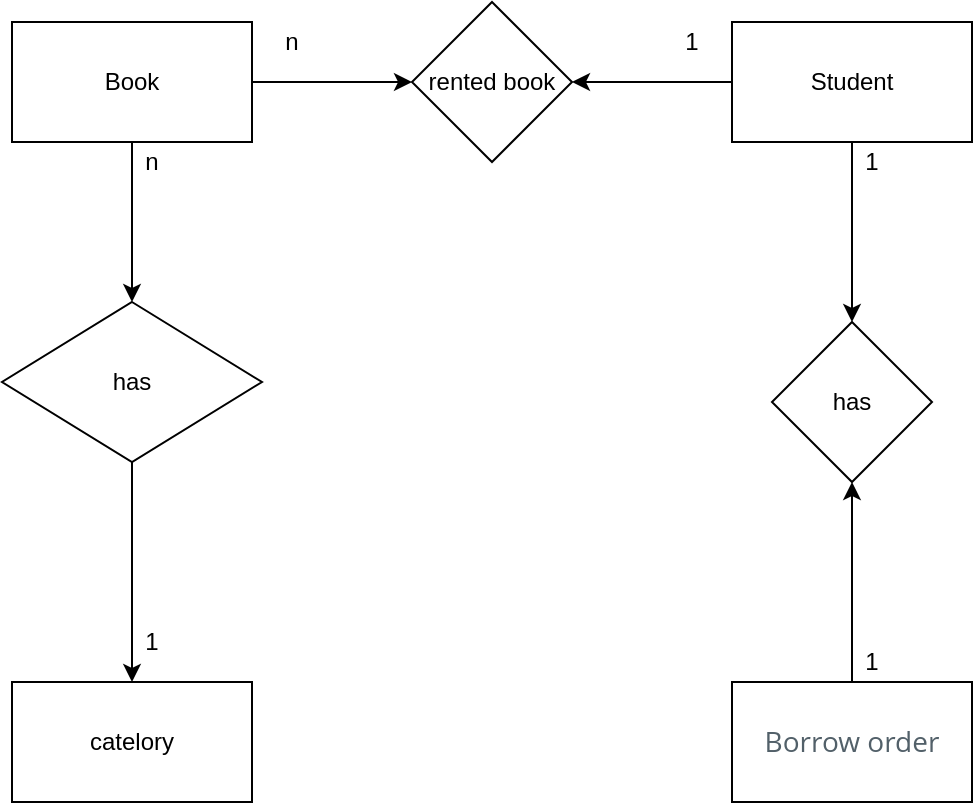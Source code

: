 <mxfile version="13.7.1" type="device"><diagram id="-zRF0b-RotE6DpzYo6n7" name="Page-1"><mxGraphModel dx="868" dy="482" grid="1" gridSize="10" guides="1" tooltips="1" connect="1" arrows="1" fold="1" page="1" pageScale="1" pageWidth="827" pageHeight="1169" math="0" shadow="0"><root><mxCell id="0"/><mxCell id="1" parent="0"/><mxCell id="sewzu-cMCZ8R-PQKpyT9-5" value="" style="edgeStyle=orthogonalEdgeStyle;rounded=0;orthogonalLoop=1;jettySize=auto;html=1;" edge="1" parent="1" source="sewzu-cMCZ8R-PQKpyT9-8" target="sewzu-cMCZ8R-PQKpyT9-3"><mxGeometry relative="1" as="geometry"/></mxCell><mxCell id="sewzu-cMCZ8R-PQKpyT9-15" value="" style="edgeStyle=orthogonalEdgeStyle;rounded=0;orthogonalLoop=1;jettySize=auto;html=1;" edge="1" parent="1" source="sewzu-cMCZ8R-PQKpyT9-1" target="sewzu-cMCZ8R-PQKpyT9-13"><mxGeometry relative="1" as="geometry"/></mxCell><mxCell id="sewzu-cMCZ8R-PQKpyT9-1" value="Book" style="rounded=0;whiteSpace=wrap;html=1;" vertex="1" parent="1"><mxGeometry x="110" y="60" width="120" height="60" as="geometry"/></mxCell><mxCell id="sewzu-cMCZ8R-PQKpyT9-14" value="" style="edgeStyle=orthogonalEdgeStyle;rounded=0;orthogonalLoop=1;jettySize=auto;html=1;" edge="1" parent="1" source="sewzu-cMCZ8R-PQKpyT9-2" target="sewzu-cMCZ8R-PQKpyT9-13"><mxGeometry relative="1" as="geometry"/></mxCell><mxCell id="sewzu-cMCZ8R-PQKpyT9-19" value="" style="edgeStyle=orthogonalEdgeStyle;rounded=0;orthogonalLoop=1;jettySize=auto;html=1;" edge="1" parent="1" source="sewzu-cMCZ8R-PQKpyT9-2" target="sewzu-cMCZ8R-PQKpyT9-18"><mxGeometry relative="1" as="geometry"/></mxCell><mxCell id="sewzu-cMCZ8R-PQKpyT9-2" value="Student" style="rounded=0;whiteSpace=wrap;html=1;" vertex="1" parent="1"><mxGeometry x="470" y="60" width="120" height="60" as="geometry"/></mxCell><mxCell id="sewzu-cMCZ8R-PQKpyT9-3" value="catelory" style="rounded=0;whiteSpace=wrap;html=1;" vertex="1" parent="1"><mxGeometry x="110" y="390" width="120" height="60" as="geometry"/></mxCell><mxCell id="sewzu-cMCZ8R-PQKpyT9-20" value="" style="edgeStyle=orthogonalEdgeStyle;rounded=0;orthogonalLoop=1;jettySize=auto;html=1;" edge="1" parent="1" source="sewzu-cMCZ8R-PQKpyT9-4" target="sewzu-cMCZ8R-PQKpyT9-18"><mxGeometry relative="1" as="geometry"/></mxCell><mxCell id="sewzu-cMCZ8R-PQKpyT9-4" value="&lt;span style=&quot;color: rgb(82 , 96 , 105) ; font-family: &amp;#34;open sans&amp;#34; , sans-serif ; font-size: 14px ; text-align: left ; background-color: rgb(255 , 255 , 255)&quot;&gt;Borrow order&lt;/span&gt;" style="rounded=0;whiteSpace=wrap;html=1;" vertex="1" parent="1"><mxGeometry x="470" y="390" width="120" height="60" as="geometry"/></mxCell><mxCell id="sewzu-cMCZ8R-PQKpyT9-8" value="has" style="rhombus;whiteSpace=wrap;html=1;" vertex="1" parent="1"><mxGeometry x="105" y="200" width="130" height="80" as="geometry"/></mxCell><mxCell id="sewzu-cMCZ8R-PQKpyT9-9" value="" style="edgeStyle=orthogonalEdgeStyle;rounded=0;orthogonalLoop=1;jettySize=auto;html=1;" edge="1" parent="1" source="sewzu-cMCZ8R-PQKpyT9-1" target="sewzu-cMCZ8R-PQKpyT9-8"><mxGeometry relative="1" as="geometry"><mxPoint x="170" y="120" as="sourcePoint"/><mxPoint x="170" y="390" as="targetPoint"/></mxGeometry></mxCell><mxCell id="sewzu-cMCZ8R-PQKpyT9-10" value="1" style="text;html=1;strokeColor=none;fillColor=none;align=center;verticalAlign=middle;whiteSpace=wrap;rounded=0;" vertex="1" parent="1"><mxGeometry x="160" y="360" width="40" height="20" as="geometry"/></mxCell><mxCell id="sewzu-cMCZ8R-PQKpyT9-11" value="n" style="text;html=1;strokeColor=none;fillColor=none;align=center;verticalAlign=middle;whiteSpace=wrap;rounded=0;" vertex="1" parent="1"><mxGeometry x="160" y="120" width="40" height="20" as="geometry"/></mxCell><mxCell id="sewzu-cMCZ8R-PQKpyT9-13" value="rented book" style="rhombus;whiteSpace=wrap;html=1;" vertex="1" parent="1"><mxGeometry x="310" y="50" width="80" height="80" as="geometry"/></mxCell><mxCell id="sewzu-cMCZ8R-PQKpyT9-17" value="1" style="text;html=1;strokeColor=none;fillColor=none;align=center;verticalAlign=middle;whiteSpace=wrap;rounded=0;" vertex="1" parent="1"><mxGeometry x="430" y="60" width="40" height="20" as="geometry"/></mxCell><mxCell id="sewzu-cMCZ8R-PQKpyT9-18" value="has" style="rhombus;whiteSpace=wrap;html=1;" vertex="1" parent="1"><mxGeometry x="490" y="210" width="80" height="80" as="geometry"/></mxCell><mxCell id="sewzu-cMCZ8R-PQKpyT9-21" value="1" style="text;html=1;strokeColor=none;fillColor=none;align=center;verticalAlign=middle;whiteSpace=wrap;rounded=0;" vertex="1" parent="1"><mxGeometry x="520" y="120" width="40" height="20" as="geometry"/></mxCell><mxCell id="sewzu-cMCZ8R-PQKpyT9-22" value="1" style="text;html=1;strokeColor=none;fillColor=none;align=center;verticalAlign=middle;whiteSpace=wrap;rounded=0;" vertex="1" parent="1"><mxGeometry x="520" y="370" width="40" height="20" as="geometry"/></mxCell><mxCell id="sewzu-cMCZ8R-PQKpyT9-25" value="n" style="text;html=1;strokeColor=none;fillColor=none;align=center;verticalAlign=middle;whiteSpace=wrap;rounded=0;" vertex="1" parent="1"><mxGeometry x="230" y="60" width="40" height="20" as="geometry"/></mxCell></root></mxGraphModel></diagram></mxfile>